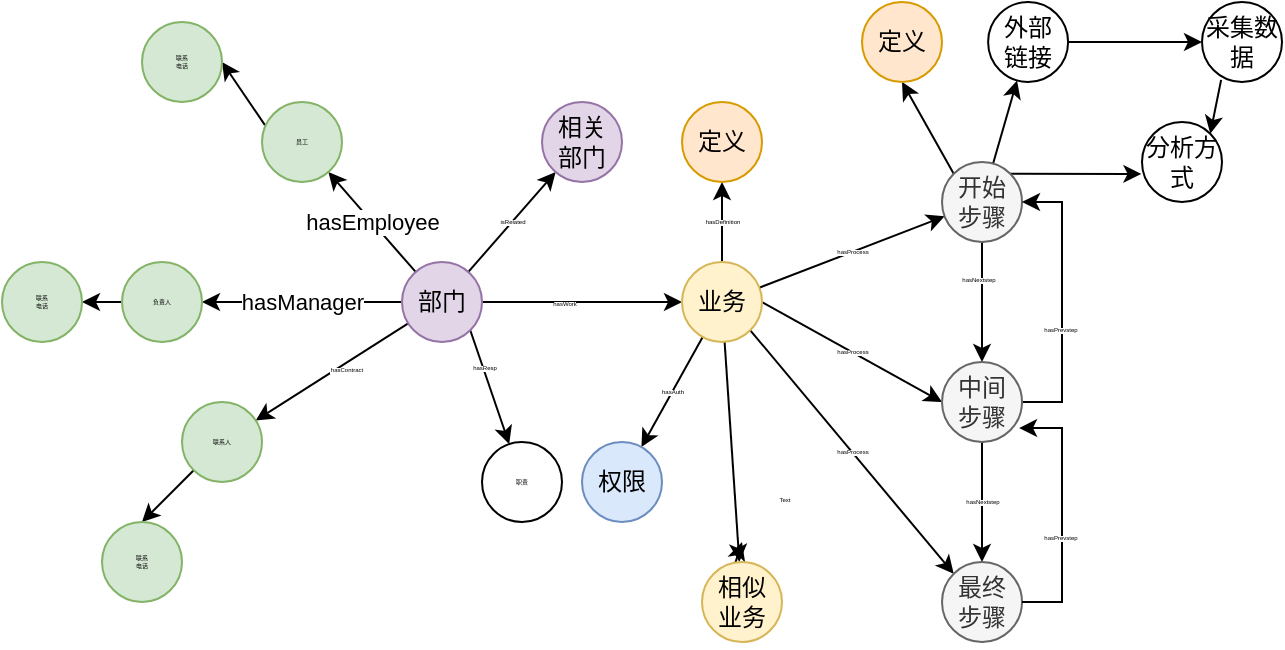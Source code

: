 <mxfile version="12.4.3" type="github" pages="1"><diagram id="XgIIdUIh-stWBlNtAeEo" name="Page-1"><mxGraphModel dx="934" dy="495" grid="1" gridSize="10" guides="1" tooltips="1" connect="1" arrows="1" fold="1" page="1" pageScale="1" pageWidth="827" pageHeight="1169" math="0" shadow="0"><root><mxCell id="0"/><mxCell id="1" parent="0"/><mxCell id="JsLS7q7RVoCYtELDjjpi-3" value="hasEmployee" style="rounded=0;orthogonalLoop=1;jettySize=auto;html=1;" edge="1" parent="1" source="JsLS7q7RVoCYtELDjjpi-1" target="JsLS7q7RVoCYtELDjjpi-2"><mxGeometry relative="1" as="geometry"/></mxCell><mxCell id="JsLS7q7RVoCYtELDjjpi-5" value="hasManager" style="edgeStyle=orthogonalEdgeStyle;rounded=0;orthogonalLoop=1;jettySize=auto;html=1;" edge="1" parent="1" source="JsLS7q7RVoCYtELDjjpi-1" target="JsLS7q7RVoCYtELDjjpi-4"><mxGeometry relative="1" as="geometry"/></mxCell><mxCell id="JsLS7q7RVoCYtELDjjpi-7" value="" style="rounded=0;orthogonalLoop=1;jettySize=auto;html=1;" edge="1" parent="1" source="JsLS7q7RVoCYtELDjjpi-1" target="JsLS7q7RVoCYtELDjjpi-6"><mxGeometry relative="1" as="geometry"/></mxCell><mxCell id="JsLS7q7RVoCYtELDjjpi-27" value="hasContract" style="text;html=1;align=center;verticalAlign=middle;resizable=0;points=[];;labelBackgroundColor=#ffffff;fontSize=3;" vertex="1" connectable="0" parent="JsLS7q7RVoCYtELDjjpi-7"><mxGeometry x="-0.137" y="2" relative="1" as="geometry"><mxPoint as="offset"/></mxGeometry></mxCell><mxCell id="JsLS7q7RVoCYtELDjjpi-9" value="" style="edgeStyle=orthogonalEdgeStyle;rounded=0;orthogonalLoop=1;jettySize=auto;html=1;fontSize=3;" edge="1" parent="1" source="JsLS7q7RVoCYtELDjjpi-1" target="JsLS7q7RVoCYtELDjjpi-8"><mxGeometry relative="1" as="geometry"/></mxCell><mxCell id="JsLS7q7RVoCYtELDjjpi-10" value="hasWork" style="text;html=1;align=center;verticalAlign=middle;resizable=0;points=[];;labelBackgroundColor=#ffffff;fontSize=3;labelPosition=center;verticalLabelPosition=middle;" vertex="1" connectable="0" parent="JsLS7q7RVoCYtELDjjpi-9"><mxGeometry x="-0.179" y="-1" relative="1" as="geometry"><mxPoint as="offset"/></mxGeometry></mxCell><mxCell id="JsLS7q7RVoCYtELDjjpi-29" style="edgeStyle=none;rounded=0;orthogonalLoop=1;jettySize=auto;html=1;exitX=1;exitY=1;exitDx=0;exitDy=0;fontSize=3;" edge="1" parent="1" source="JsLS7q7RVoCYtELDjjpi-1" target="JsLS7q7RVoCYtELDjjpi-28"><mxGeometry relative="1" as="geometry"/></mxCell><mxCell id="JsLS7q7RVoCYtELDjjpi-30" value="hasResp" style="text;html=1;align=center;verticalAlign=middle;resizable=0;points=[];;labelBackgroundColor=#ffffff;fontSize=3;" vertex="1" connectable="0" parent="JsLS7q7RVoCYtELDjjpi-29"><mxGeometry x="-0.344" relative="1" as="geometry"><mxPoint as="offset"/></mxGeometry></mxCell><mxCell id="JsLS7q7RVoCYtELDjjpi-47" value="isRelated" style="edgeStyle=none;rounded=0;orthogonalLoop=1;jettySize=auto;html=1;fontSize=3;" edge="1" parent="1" source="JsLS7q7RVoCYtELDjjpi-1" target="JsLS7q7RVoCYtELDjjpi-46"><mxGeometry relative="1" as="geometry"/></mxCell><mxCell id="JsLS7q7RVoCYtELDjjpi-1" value="部门" style="ellipse;whiteSpace=wrap;html=1;fillColor=#e1d5e7;strokeColor=#9673a6;" vertex="1" parent="1"><mxGeometry x="230" y="150" width="40" height="40" as="geometry"/></mxCell><mxCell id="JsLS7q7RVoCYtELDjjpi-46" value="相关&lt;br&gt;部门" style="ellipse;whiteSpace=wrap;html=1;fillColor=#e1d5e7;strokeColor=#9673a6;" vertex="1" parent="1"><mxGeometry x="300" y="70" width="40" height="40" as="geometry"/></mxCell><mxCell id="JsLS7q7RVoCYtELDjjpi-12" value="hasProcess" style="rounded=0;orthogonalLoop=1;jettySize=auto;html=1;fontSize=3;" edge="1" parent="1" source="JsLS7q7RVoCYtELDjjpi-8" target="JsLS7q7RVoCYtELDjjpi-11"><mxGeometry relative="1" as="geometry"/></mxCell><mxCell id="JsLS7q7RVoCYtELDjjpi-14" value="hasDefinition" style="edgeStyle=orthogonalEdgeStyle;rounded=0;orthogonalLoop=1;jettySize=auto;html=1;fontSize=3;" edge="1" parent="1" source="JsLS7q7RVoCYtELDjjpi-8" target="JsLS7q7RVoCYtELDjjpi-13"><mxGeometry relative="1" as="geometry"/></mxCell><mxCell id="JsLS7q7RVoCYtELDjjpi-34" value="hasAuth" style="edgeStyle=none;rounded=0;orthogonalLoop=1;jettySize=auto;html=1;fontSize=3;" edge="1" parent="1" source="JsLS7q7RVoCYtELDjjpi-8" target="JsLS7q7RVoCYtELDjjpi-33"><mxGeometry relative="1" as="geometry"/></mxCell><mxCell id="JsLS7q7RVoCYtELDjjpi-49" value="" style="edgeStyle=none;rounded=0;orthogonalLoop=1;jettySize=auto;html=1;fontSize=3;" edge="1" parent="1" source="JsLS7q7RVoCYtELDjjpi-8" target="JsLS7q7RVoCYtELDjjpi-48"><mxGeometry relative="1" as="geometry"/></mxCell><mxCell id="JsLS7q7RVoCYtELDjjpi-57" value="hasProcess" style="edgeStyle=none;rounded=0;orthogonalLoop=1;jettySize=auto;html=1;exitX=1;exitY=0.5;exitDx=0;exitDy=0;entryX=0;entryY=0.5;entryDx=0;entryDy=0;fontSize=3;" edge="1" parent="1" source="JsLS7q7RVoCYtELDjjpi-8" target="JsLS7q7RVoCYtELDjjpi-17"><mxGeometry relative="1" as="geometry"/></mxCell><mxCell id="JsLS7q7RVoCYtELDjjpi-58" value="hasProcess" style="edgeStyle=none;rounded=0;orthogonalLoop=1;jettySize=auto;html=1;exitX=1;exitY=1;exitDx=0;exitDy=0;entryX=0;entryY=0;entryDx=0;entryDy=0;fontSize=3;" edge="1" parent="1" source="JsLS7q7RVoCYtELDjjpi-8" target="JsLS7q7RVoCYtELDjjpi-23"><mxGeometry relative="1" as="geometry"/></mxCell><mxCell id="JsLS7q7RVoCYtELDjjpi-8" value="业务" style="ellipse;whiteSpace=wrap;html=1;fillColor=#fff2cc;strokeColor=#d6b656;" vertex="1" parent="1"><mxGeometry x="370" y="150" width="40" height="40" as="geometry"/></mxCell><mxCell id="JsLS7q7RVoCYtELDjjpi-59" style="edgeStyle=none;rounded=0;orthogonalLoop=1;jettySize=auto;html=1;exitX=0;exitY=1;exitDx=0;exitDy=0;fontSize=3;" edge="1" parent="1" source="JsLS7q7RVoCYtELDjjpi-48"><mxGeometry relative="1" as="geometry"><mxPoint x="400" y="290" as="targetPoint"/></mxGeometry></mxCell><mxCell id="JsLS7q7RVoCYtELDjjpi-48" value="相似&lt;br&gt;业务" style="ellipse;whiteSpace=wrap;html=1;fillColor=#fff2cc;strokeColor=#d6b656;" vertex="1" parent="1"><mxGeometry x="380" y="300" width="40" height="40" as="geometry"/></mxCell><mxCell id="JsLS7q7RVoCYtELDjjpi-33" value="权限" style="ellipse;whiteSpace=wrap;html=1;fillColor=#dae8fc;strokeColor=#6c8ebf;" vertex="1" parent="1"><mxGeometry x="320" y="240" width="40" height="40" as="geometry"/></mxCell><mxCell id="JsLS7q7RVoCYtELDjjpi-13" value="定义" style="ellipse;whiteSpace=wrap;html=1;fillColor=#ffe6cc;strokeColor=#d79b00;" vertex="1" parent="1"><mxGeometry x="370" y="70" width="40" height="40" as="geometry"/></mxCell><mxCell id="JsLS7q7RVoCYtELDjjpi-18" value="" style="edgeStyle=orthogonalEdgeStyle;rounded=0;orthogonalLoop=1;jettySize=auto;html=1;fontSize=3;" edge="1" parent="1" source="JsLS7q7RVoCYtELDjjpi-11" target="JsLS7q7RVoCYtELDjjpi-17"><mxGeometry relative="1" as="geometry"/></mxCell><mxCell id="JsLS7q7RVoCYtELDjjpi-19" value="hasNextstep" style="text;html=1;align=center;verticalAlign=middle;resizable=0;points=[];;labelBackgroundColor=#ffffff;fontSize=3;" vertex="1" connectable="0" parent="JsLS7q7RVoCYtELDjjpi-18"><mxGeometry x="-0.359" y="-2" relative="1" as="geometry"><mxPoint as="offset"/></mxGeometry></mxCell><mxCell id="JsLS7q7RVoCYtELDjjpi-38" value="" style="edgeStyle=none;rounded=0;orthogonalLoop=1;jettySize=auto;html=1;fontSize=3;" edge="1" parent="1" source="JsLS7q7RVoCYtELDjjpi-11" target="JsLS7q7RVoCYtELDjjpi-37"><mxGeometry relative="1" as="geometry"/></mxCell><mxCell id="JsLS7q7RVoCYtELDjjpi-40" style="edgeStyle=none;rounded=0;orthogonalLoop=1;jettySize=auto;html=1;exitX=0;exitY=0;exitDx=0;exitDy=0;entryX=0.5;entryY=1;entryDx=0;entryDy=0;fontSize=3;" edge="1" parent="1" source="JsLS7q7RVoCYtELDjjpi-11" target="JsLS7q7RVoCYtELDjjpi-39"><mxGeometry relative="1" as="geometry"/></mxCell><mxCell id="JsLS7q7RVoCYtELDjjpi-42" style="edgeStyle=none;rounded=0;orthogonalLoop=1;jettySize=auto;html=1;exitX=1;exitY=0;exitDx=0;exitDy=0;entryX=-0.007;entryY=0.649;entryDx=0;entryDy=0;entryPerimeter=0;fontSize=3;" edge="1" parent="1" source="JsLS7q7RVoCYtELDjjpi-11" target="JsLS7q7RVoCYtELDjjpi-41"><mxGeometry relative="1" as="geometry"/></mxCell><mxCell id="JsLS7q7RVoCYtELDjjpi-11" value="开始&lt;br&gt;步骤" style="ellipse;whiteSpace=wrap;html=1;fillColor=#f5f5f5;strokeColor=#666666;fontColor=#333333;" vertex="1" parent="1"><mxGeometry x="500" y="100" width="40" height="40" as="geometry"/></mxCell><mxCell id="JsLS7q7RVoCYtELDjjpi-44" value="" style="edgeStyle=none;rounded=0;orthogonalLoop=1;jettySize=auto;html=1;fontSize=3;" edge="1" parent="1" source="JsLS7q7RVoCYtELDjjpi-37" target="JsLS7q7RVoCYtELDjjpi-43"><mxGeometry relative="1" as="geometry"/></mxCell><mxCell id="JsLS7q7RVoCYtELDjjpi-37" value="外部&lt;br&gt;链接" style="ellipse;whiteSpace=wrap;html=1;" vertex="1" parent="1"><mxGeometry x="523.05" y="20" width="40" height="40" as="geometry"/></mxCell><mxCell id="JsLS7q7RVoCYtELDjjpi-45" style="edgeStyle=none;rounded=0;orthogonalLoop=1;jettySize=auto;html=1;exitX=0.239;exitY=0.974;exitDx=0;exitDy=0;entryX=1;entryY=0;entryDx=0;entryDy=0;fontSize=3;exitPerimeter=0;" edge="1" parent="1" source="JsLS7q7RVoCYtELDjjpi-43" target="JsLS7q7RVoCYtELDjjpi-41"><mxGeometry relative="1" as="geometry"/></mxCell><mxCell id="JsLS7q7RVoCYtELDjjpi-43" value="采集数据" style="ellipse;whiteSpace=wrap;html=1;" vertex="1" parent="1"><mxGeometry x="630" y="20" width="40" height="40" as="geometry"/></mxCell><mxCell id="JsLS7q7RVoCYtELDjjpi-21" style="edgeStyle=orthogonalEdgeStyle;rounded=0;orthogonalLoop=1;jettySize=auto;html=1;exitX=1;exitY=0.5;exitDx=0;exitDy=0;entryX=1;entryY=0.5;entryDx=0;entryDy=0;fontSize=3;" edge="1" parent="1" source="JsLS7q7RVoCYtELDjjpi-17" target="JsLS7q7RVoCYtELDjjpi-11"><mxGeometry relative="1" as="geometry"/></mxCell><mxCell id="JsLS7q7RVoCYtELDjjpi-22" value="hasPrevstep" style="text;html=1;align=center;verticalAlign=middle;resizable=0;points=[];;labelBackgroundColor=#ffffff;fontSize=3;" vertex="1" connectable="0" parent="JsLS7q7RVoCYtELDjjpi-21"><mxGeometry x="-0.194" y="1" relative="1" as="geometry"><mxPoint as="offset"/></mxGeometry></mxCell><mxCell id="JsLS7q7RVoCYtELDjjpi-24" value="hasNextstep" style="edgeStyle=orthogonalEdgeStyle;rounded=0;orthogonalLoop=1;jettySize=auto;html=1;fontSize=3;" edge="1" parent="1" source="JsLS7q7RVoCYtELDjjpi-17" target="JsLS7q7RVoCYtELDjjpi-23"><mxGeometry relative="1" as="geometry"/></mxCell><mxCell id="JsLS7q7RVoCYtELDjjpi-17" value="中间&lt;br&gt;步骤" style="ellipse;whiteSpace=wrap;html=1;fillColor=#f5f5f5;strokeColor=#666666;fontColor=#333333;" vertex="1" parent="1"><mxGeometry x="500" y="200" width="40" height="40" as="geometry"/></mxCell><mxCell id="JsLS7q7RVoCYtELDjjpi-23" value="最终&lt;br&gt;步骤" style="ellipse;whiteSpace=wrap;html=1;fillColor=#f5f5f5;strokeColor=#666666;fontColor=#333333;" vertex="1" parent="1"><mxGeometry x="500" y="300" width="40" height="40" as="geometry"/></mxCell><mxCell id="JsLS7q7RVoCYtELDjjpi-54" style="edgeStyle=none;rounded=0;orthogonalLoop=1;jettySize=auto;html=1;exitX=0;exitY=1;exitDx=0;exitDy=0;entryX=0.5;entryY=0;entryDx=0;entryDy=0;fontSize=3;" edge="1" parent="1" source="JsLS7q7RVoCYtELDjjpi-6" target="JsLS7q7RVoCYtELDjjpi-53"><mxGeometry relative="1" as="geometry"/></mxCell><mxCell id="JsLS7q7RVoCYtELDjjpi-6" value="联系人" style="ellipse;whiteSpace=wrap;html=1;fontSize=3;fillColor=#d5e8d4;strokeColor=#82b366;" vertex="1" parent="1"><mxGeometry x="120" y="220" width="40" height="40" as="geometry"/></mxCell><mxCell id="JsLS7q7RVoCYtELDjjpi-51" value="" style="edgeStyle=none;rounded=0;orthogonalLoop=1;jettySize=auto;html=1;fontSize=3;" edge="1" parent="1" source="JsLS7q7RVoCYtELDjjpi-4" target="JsLS7q7RVoCYtELDjjpi-50"><mxGeometry relative="1" as="geometry"/></mxCell><mxCell id="JsLS7q7RVoCYtELDjjpi-4" value="负责人" style="ellipse;whiteSpace=wrap;html=1;fontSize=3;fillColor=#d5e8d4;strokeColor=#82b366;" vertex="1" parent="1"><mxGeometry x="90" y="150" width="40" height="40" as="geometry"/></mxCell><mxCell id="JsLS7q7RVoCYtELDjjpi-50" value="联系&lt;br&gt;电话" style="ellipse;whiteSpace=wrap;html=1;fontSize=3;fillColor=#d5e8d4;strokeColor=#82b366;" vertex="1" parent="1"><mxGeometry x="30" y="150" width="40" height="40" as="geometry"/></mxCell><mxCell id="JsLS7q7RVoCYtELDjjpi-56" style="edgeStyle=none;rounded=0;orthogonalLoop=1;jettySize=auto;html=1;exitX=0.037;exitY=0.289;exitDx=0;exitDy=0;entryX=1;entryY=0.5;entryDx=0;entryDy=0;fontSize=3;exitPerimeter=0;" edge="1" parent="1" source="JsLS7q7RVoCYtELDjjpi-2" target="JsLS7q7RVoCYtELDjjpi-52"><mxGeometry relative="1" as="geometry"><mxPoint x="120" y="79.86" as="targetPoint"/></mxGeometry></mxCell><mxCell id="JsLS7q7RVoCYtELDjjpi-2" value="员工" style="ellipse;whiteSpace=wrap;html=1;fontSize=3;fillColor=#d5e8d4;strokeColor=#82b366;" vertex="1" parent="1"><mxGeometry x="160" y="70" width="40" height="40" as="geometry"/></mxCell><mxCell id="JsLS7q7RVoCYtELDjjpi-28" value="职责" style="ellipse;whiteSpace=wrap;html=1;fontSize=3;" vertex="1" parent="1"><mxGeometry x="270" y="240" width="40" height="40" as="geometry"/></mxCell><mxCell id="JsLS7q7RVoCYtELDjjpi-31" style="edgeStyle=orthogonalEdgeStyle;rounded=0;orthogonalLoop=1;jettySize=auto;html=1;exitX=1;exitY=0.5;exitDx=0;exitDy=0;entryX=0.963;entryY=0.826;entryDx=0;entryDy=0;fontSize=3;entryPerimeter=0;" edge="1" parent="1" source="JsLS7q7RVoCYtELDjjpi-23" target="JsLS7q7RVoCYtELDjjpi-17"><mxGeometry relative="1" as="geometry"><mxPoint x="550.19" y="229.905" as="sourcePoint"/><mxPoint x="550.19" y="129.905" as="targetPoint"/><Array as="points"><mxPoint x="560" y="320"/><mxPoint x="560" y="233"/></Array></mxGeometry></mxCell><mxCell id="JsLS7q7RVoCYtELDjjpi-32" value="hasPrevstep" style="text;html=1;align=center;verticalAlign=middle;resizable=0;points=[];;labelBackgroundColor=#ffffff;fontSize=3;" vertex="1" connectable="0" parent="JsLS7q7RVoCYtELDjjpi-31"><mxGeometry x="-0.194" y="1" relative="1" as="geometry"><mxPoint as="offset"/></mxGeometry></mxCell><mxCell id="JsLS7q7RVoCYtELDjjpi-39" value="定义" style="ellipse;whiteSpace=wrap;html=1;fillColor=#ffe6cc;strokeColor=#d79b00;" vertex="1" parent="1"><mxGeometry x="460" y="20" width="40" height="40" as="geometry"/></mxCell><mxCell id="JsLS7q7RVoCYtELDjjpi-41" value="分析方式" style="ellipse;whiteSpace=wrap;html=1;" vertex="1" parent="1"><mxGeometry x="600" y="80" width="40" height="40" as="geometry"/></mxCell><mxCell id="JsLS7q7RVoCYtELDjjpi-52" value="联系&lt;br&gt;电话" style="ellipse;whiteSpace=wrap;html=1;fontSize=3;fillColor=#d5e8d4;strokeColor=#82b366;" vertex="1" parent="1"><mxGeometry x="100" y="30" width="40" height="40" as="geometry"/></mxCell><mxCell id="JsLS7q7RVoCYtELDjjpi-53" value="联系&lt;br&gt;电话" style="ellipse;whiteSpace=wrap;html=1;fontSize=3;fillColor=#d5e8d4;strokeColor=#82b366;" vertex="1" parent="1"><mxGeometry x="80" y="280" width="40" height="40" as="geometry"/></mxCell><mxCell id="JsLS7q7RVoCYtELDjjpi-60" value="Text" style="text;html=1;align=center;verticalAlign=middle;resizable=0;points=[];;autosize=1;fontSize=3;" vertex="1" parent="1"><mxGeometry x="401" y="264" width="40" height="10" as="geometry"/></mxCell></root></mxGraphModel></diagram></mxfile>